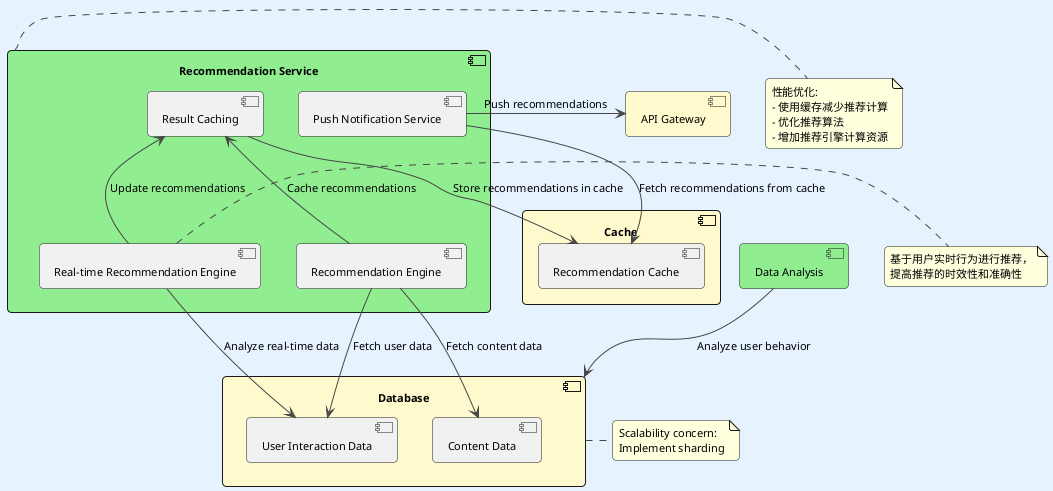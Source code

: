 @startuml Twitter_Recommendation_Service_Detailed

!define LIGHTYELLOW #FFFACD
!define LIGHTGREEN #90EE90
!define LIGHTRED #FFB6C1

skinparam backgroundColor #E6F3FF
skinparam shadowing false
skinparam RoundCorner 8
skinparam ArrowColor 454645
skinparam DefaultFontName Arial
skinparam DefaultFontSize 11

allowmixing

component "Recommendation Service" as RecommendationService #90EE90 {
    component "Recommendation Engine" as RE
    component "Result Caching" as REC
    component "Push Notification Service" as PNS
    component "Real-time Recommendation Engine" as RRE
}

component "Data Analysis" as DataAnalysis #90EE90
component "Cache" as Cache #FFFACD {
    component "Recommendation Cache" as RCache
}
component "Database" as Database #FFFACD {
    component "User Interaction Data" as UID
    component "Content Data" as CD
}
component "API Gateway" as APIGateway #FFFACD

' Recommendation Service Flow
RE -down-> UID : Fetch user data
RE -down-> CD : Fetch content data
RE -up-> REC : Cache recommendations
REC -down-> RCache : Store recommendations in cache
PNS -down-> RCache : Fetch recommendations from cache
PNS -right-> APIGateway : Push recommendations
RRE -down-> UID : Analyze real-time data
RRE -up-> REC : Update recommendations

DataAnalysis -down-> Database : Analyze user behavior

note right of RecommendationService
  性能优化:
  - 使用缓存减少推荐计算
  - 优化推荐算法
  - 增加推荐引擎计算资源
end note

note right of RRE
  基于用户实时行为进行推荐，
  提高推荐的时效性和准确性
end note

note right of Database
  Scalability concern:
  Implement sharding
end note

@enduml
